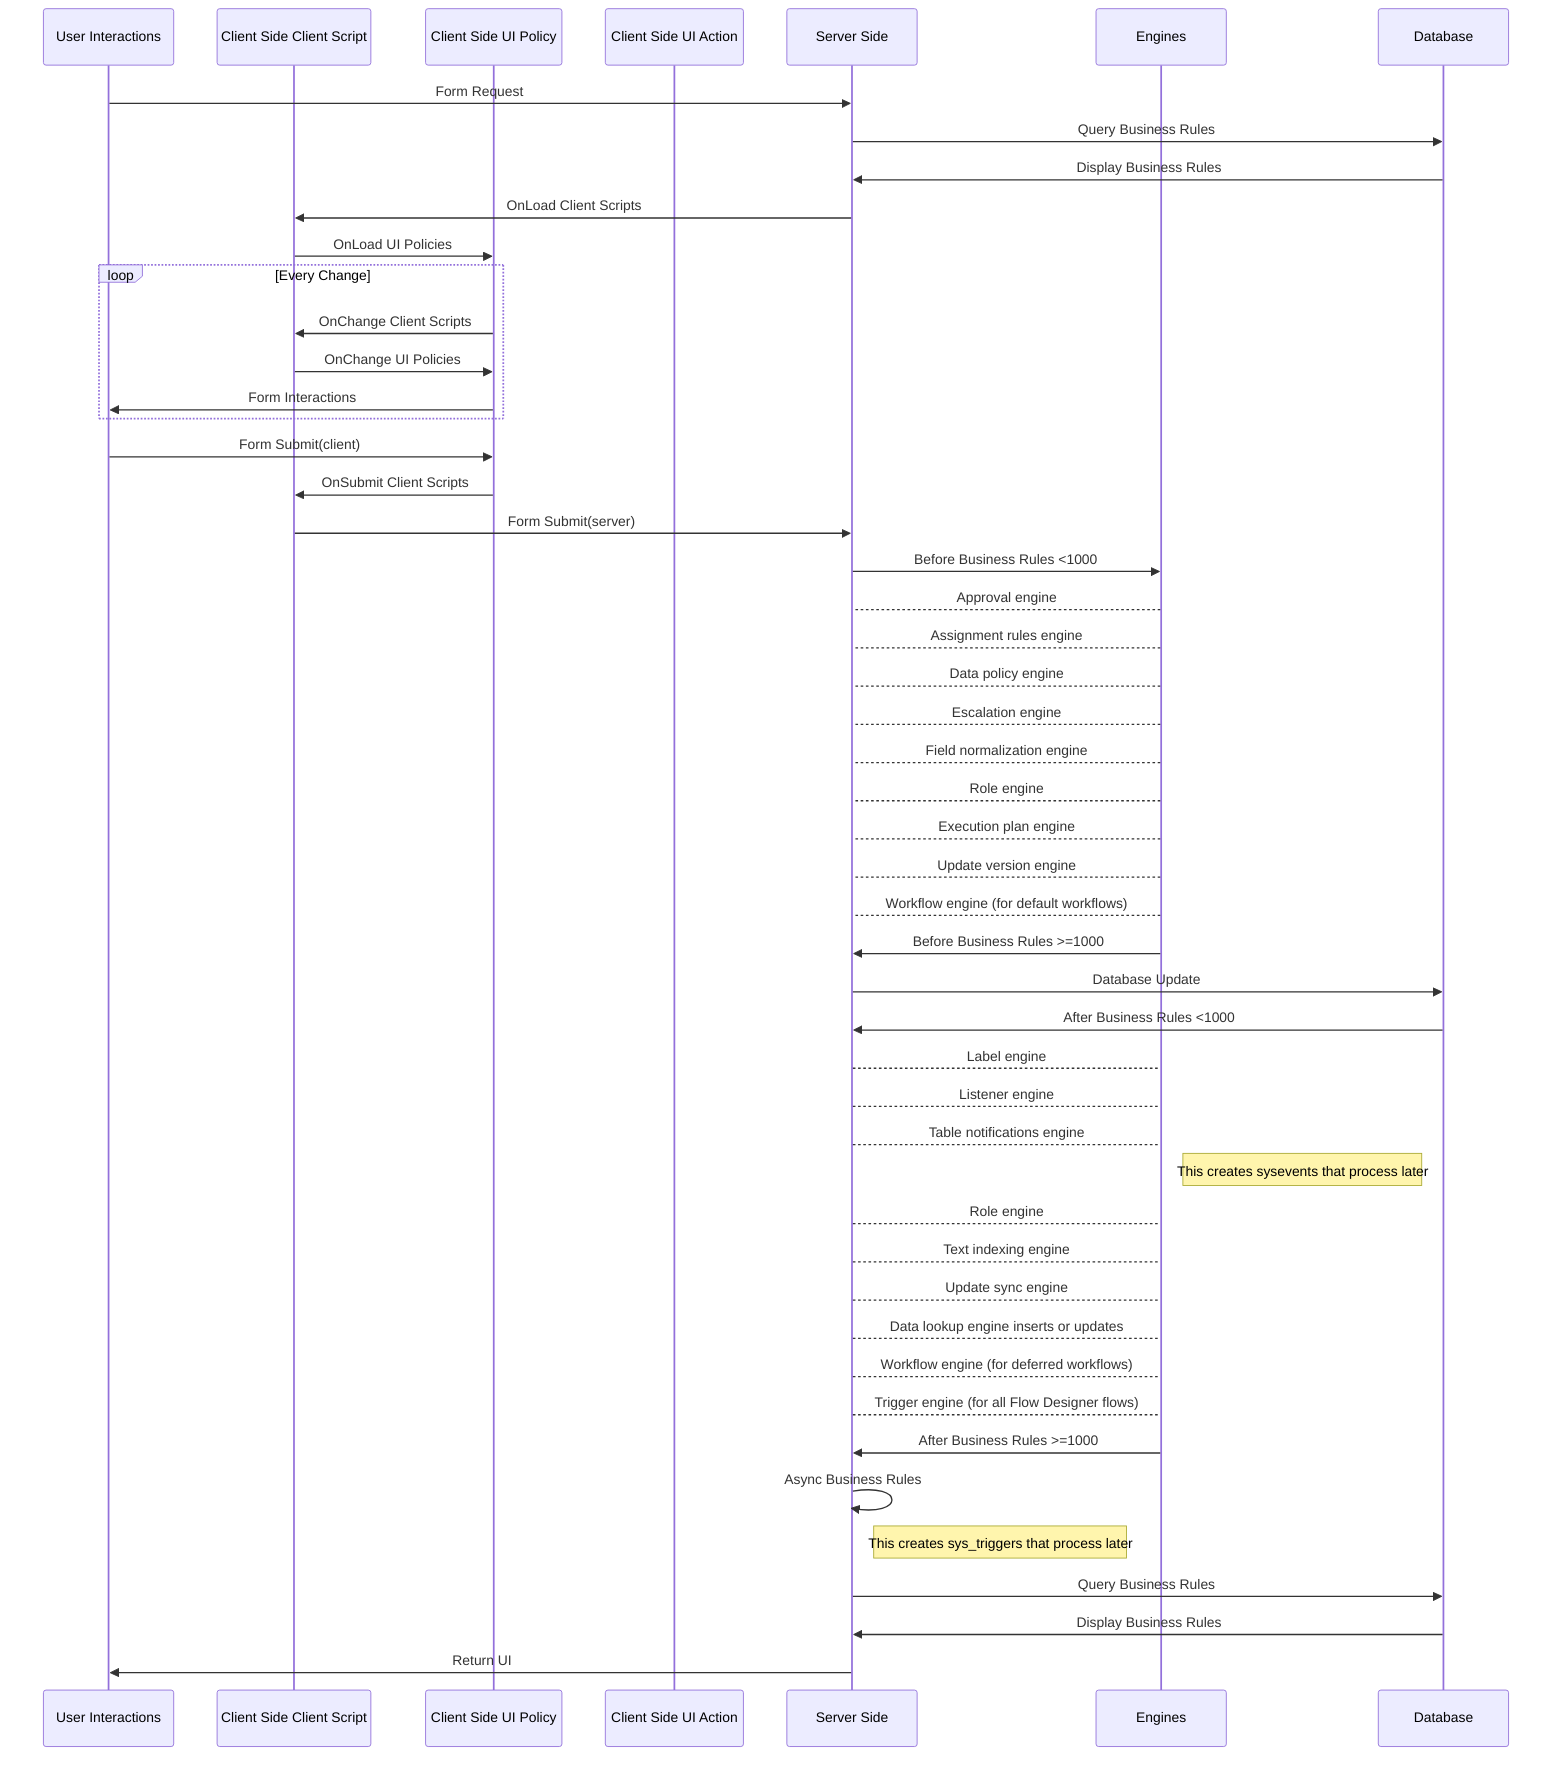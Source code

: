 sequenceDiagram
    participant uxux as User Interactions
    participant cscs as Client Side Client Script
    participant csup as Client Side UI Policy
    participant csua as Client Side UI Action
    participant ssss as Server Side
    participant eeee as Engines
    participant dbdb as Database
    uxux->>ssss: Form Request
    ssss->>dbdb: Query Business Rules
    dbdb->>ssss: Display Business Rules
    ssss->>cscs: OnLoad Client Scripts
    cscs->>csup: OnLoad UI Policies
    loop Every Change
        csup->>cscs: OnChange Client Scripts
        cscs->>csup: OnChange UI Policies
        csup->>uxux: Form Interactions
    end
    uxux->>csup: Form Submit(client)
    csup->>cscs: OnSubmit Client Scripts
    cscs->>ssss: Form Submit(server)
    ssss->>eeee: Before Business Rules <1000
    eeee-->ssss: Approval engine
    eeee-->ssss: Assignment rules engine
    eeee-->ssss: Data policy engine
    eeee-->ssss: Escalation engine
    eeee-->ssss: Field normalization engine
    eeee-->ssss: Role engine
    eeee-->ssss: Execution plan engine
    eeee-->ssss: Update version engine
    eeee-->ssss: Workflow engine (for default workflows)
    eeee->>ssss: Before Business Rules >=1000
    ssss->>dbdb: Database Update
    dbdb->>ssss: After Business Rules <1000
    ssss-->eeee: Label engine
    ssss-->eeee: Listener engine
    ssss-->eeee: Table notifications engine
    Note right of eeee: This creates sysevents that process later
    ssss-->eeee: Role engine
    ssss-->eeee: Text indexing engine
    ssss-->eeee: Update sync engine
    ssss-->eeee: Data lookup engine inserts or updates
    ssss-->eeee: Workflow engine (for deferred workflows)
    ssss-->eeee: Trigger engine (for all Flow Designer flows)
    eeee->>ssss: After Business Rules >=1000
    ssss->>ssss: Async Business Rules
    Note right of ssss: This creates sys_triggers that process later
    ssss->>dbdb: Query Business Rules
    dbdb->>ssss: Display Business Rules
    ssss->>uxux: Return UI